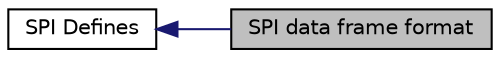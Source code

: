 digraph "SPI data frame format"
{
  edge [fontname="Helvetica",fontsize="10",labelfontname="Helvetica",labelfontsize="10"];
  node [fontname="Helvetica",fontsize="10",shape=record];
  rankdir=LR;
  Node0 [label="SPI data frame format",height=0.2,width=0.4,color="black", fillcolor="grey75", style="filled" fontcolor="black"];
  Node1 [label="SPI Defines",height=0.2,width=0.4,color="black", fillcolor="white", style="filled",URL="$group__spi__defines.html",tooltip="Defined Constants and Types for the STM32F2xx SPI"];
  Node1->Node0 [shape=plaintext, color="midnightblue", dir="back", style="solid"];
}
